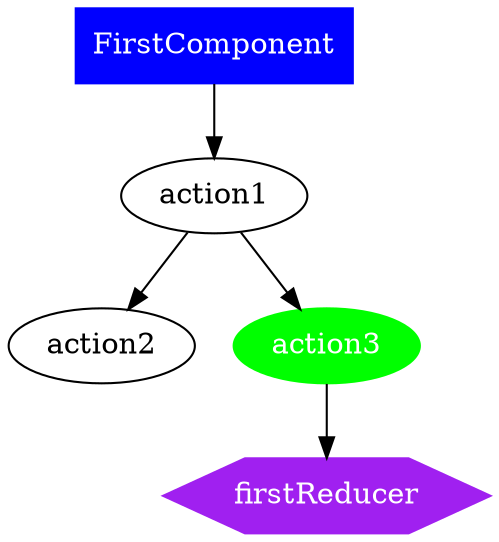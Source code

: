 digraph {
FirstComponent [shape="box", color=blue, fillcolor=blue, fontcolor=white, style=filled]
          FirstComponent -> action1
action1 -> action2
action3 [color=green, fillcolor=green, fontcolor=white, style=filled]
action1 -> action3
firstReducer [shape="hexagon", color=purple, fillcolor=purple, fontcolor=white, style=filled]
          action3 -> firstReducer
}
